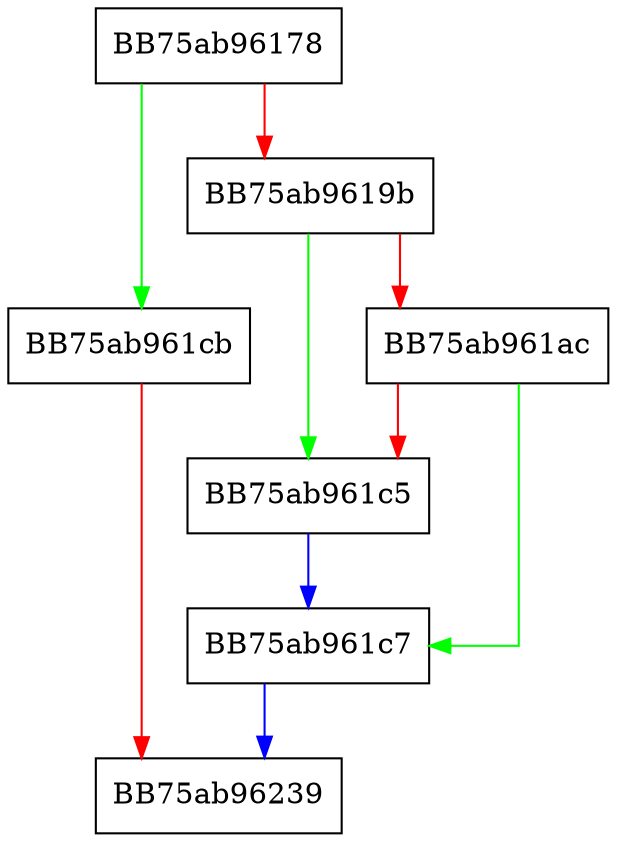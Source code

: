 digraph IsIgnoredCmdThreatDetection {
  node [shape="box"];
  graph [splines=ortho];
  BB75ab96178 -> BB75ab961cb [color="green"];
  BB75ab96178 -> BB75ab9619b [color="red"];
  BB75ab9619b -> BB75ab961c5 [color="green"];
  BB75ab9619b -> BB75ab961ac [color="red"];
  BB75ab961ac -> BB75ab961c7 [color="green"];
  BB75ab961ac -> BB75ab961c5 [color="red"];
  BB75ab961c5 -> BB75ab961c7 [color="blue"];
  BB75ab961c7 -> BB75ab96239 [color="blue"];
  BB75ab961cb -> BB75ab96239 [color="red"];
}